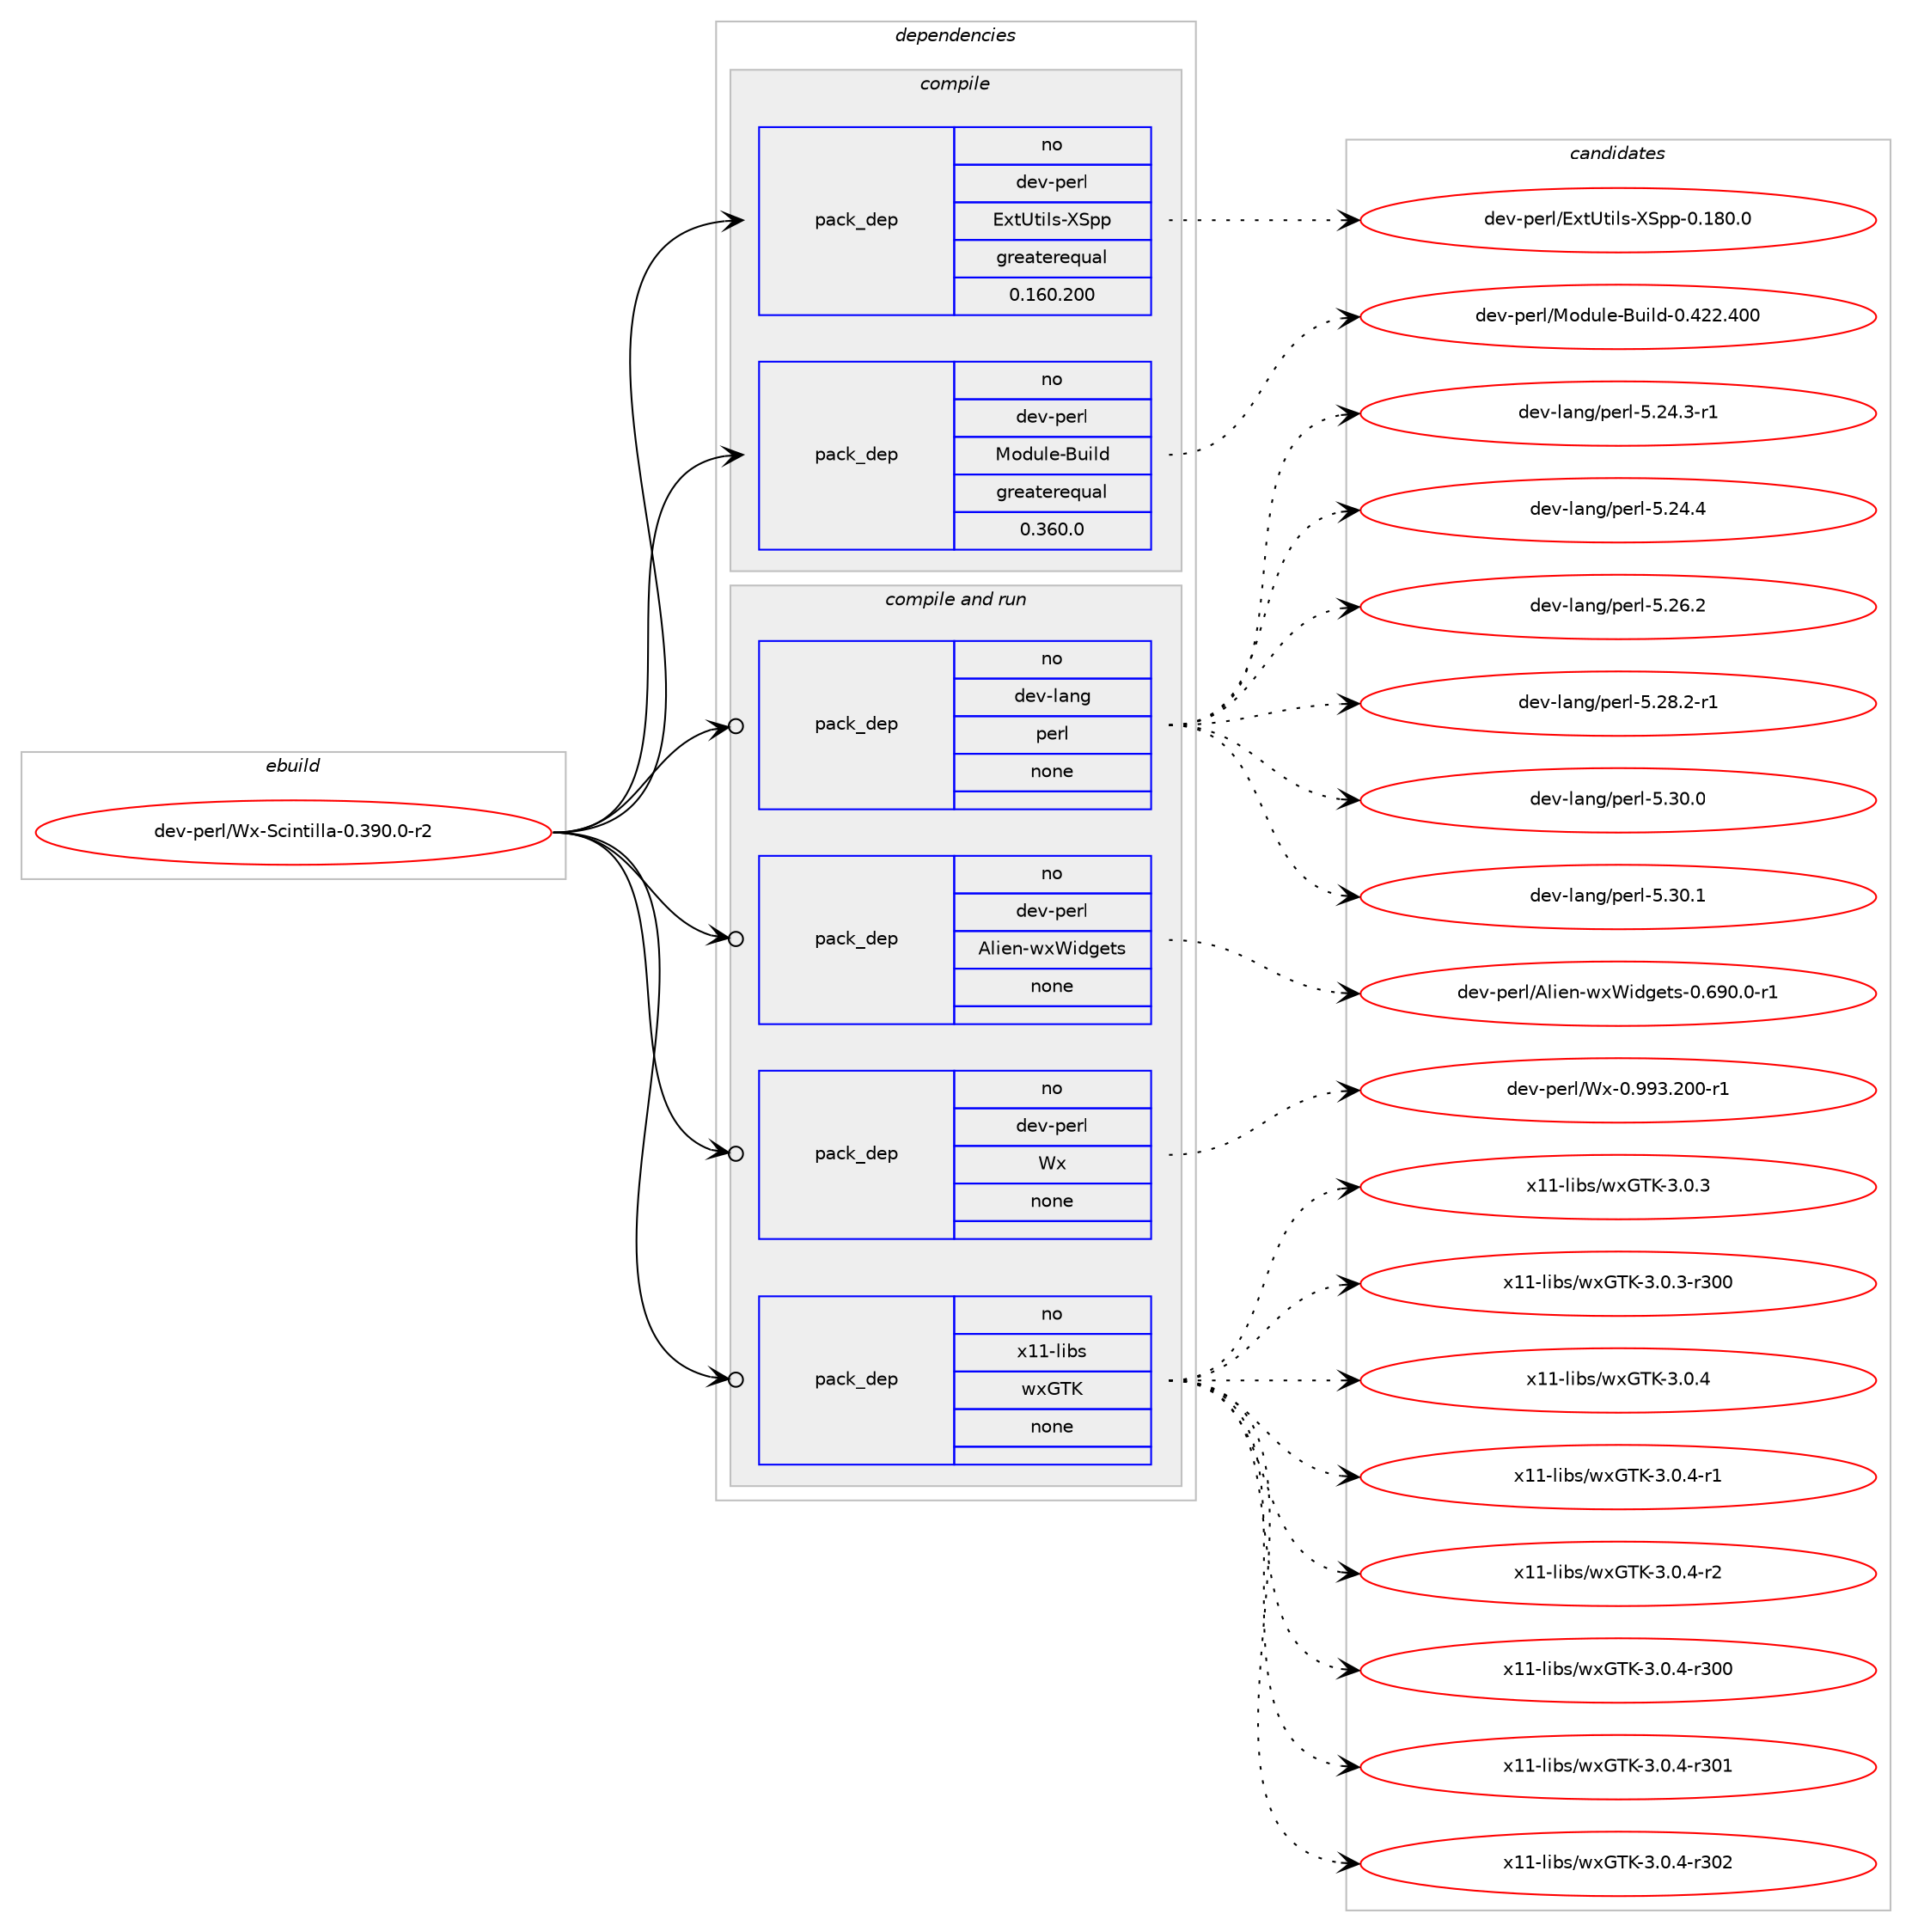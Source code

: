 digraph prolog {

# *************
# Graph options
# *************

newrank=true;
concentrate=true;
compound=true;
graph [rankdir=LR,fontname=Helvetica,fontsize=10,ranksep=1.5];#, ranksep=2.5, nodesep=0.2];
edge  [arrowhead=vee];
node  [fontname=Helvetica,fontsize=10];

# **********
# The ebuild
# **********

subgraph cluster_leftcol {
color=gray;
rank=same;
label=<<i>ebuild</i>>;
id [label="dev-perl/Wx-Scintilla-0.390.0-r2", color=red, width=4, href="../dev-perl/Wx-Scintilla-0.390.0-r2.svg"];
}

# ****************
# The dependencies
# ****************

subgraph cluster_midcol {
color=gray;
label=<<i>dependencies</i>>;
subgraph cluster_compile {
fillcolor="#eeeeee";
style=filled;
label=<<i>compile</i>>;
subgraph pack441556 {
dependency587769 [label=<<TABLE BORDER="0" CELLBORDER="1" CELLSPACING="0" CELLPADDING="4" WIDTH="220"><TR><TD ROWSPAN="6" CELLPADDING="30">pack_dep</TD></TR><TR><TD WIDTH="110">no</TD></TR><TR><TD>dev-perl</TD></TR><TR><TD>ExtUtils-XSpp</TD></TR><TR><TD>greaterequal</TD></TR><TR><TD>0.160.200</TD></TR></TABLE>>, shape=none, color=blue];
}
id:e -> dependency587769:w [weight=20,style="solid",arrowhead="vee"];
subgraph pack441557 {
dependency587770 [label=<<TABLE BORDER="0" CELLBORDER="1" CELLSPACING="0" CELLPADDING="4" WIDTH="220"><TR><TD ROWSPAN="6" CELLPADDING="30">pack_dep</TD></TR><TR><TD WIDTH="110">no</TD></TR><TR><TD>dev-perl</TD></TR><TR><TD>Module-Build</TD></TR><TR><TD>greaterequal</TD></TR><TR><TD>0.360.0</TD></TR></TABLE>>, shape=none, color=blue];
}
id:e -> dependency587770:w [weight=20,style="solid",arrowhead="vee"];
}
subgraph cluster_compileandrun {
fillcolor="#eeeeee";
style=filled;
label=<<i>compile and run</i>>;
subgraph pack441558 {
dependency587771 [label=<<TABLE BORDER="0" CELLBORDER="1" CELLSPACING="0" CELLPADDING="4" WIDTH="220"><TR><TD ROWSPAN="6" CELLPADDING="30">pack_dep</TD></TR><TR><TD WIDTH="110">no</TD></TR><TR><TD>dev-lang</TD></TR><TR><TD>perl</TD></TR><TR><TD>none</TD></TR><TR><TD></TD></TR></TABLE>>, shape=none, color=blue];
}
id:e -> dependency587771:w [weight=20,style="solid",arrowhead="odotvee"];
subgraph pack441559 {
dependency587772 [label=<<TABLE BORDER="0" CELLBORDER="1" CELLSPACING="0" CELLPADDING="4" WIDTH="220"><TR><TD ROWSPAN="6" CELLPADDING="30">pack_dep</TD></TR><TR><TD WIDTH="110">no</TD></TR><TR><TD>dev-perl</TD></TR><TR><TD>Alien-wxWidgets</TD></TR><TR><TD>none</TD></TR><TR><TD></TD></TR></TABLE>>, shape=none, color=blue];
}
id:e -> dependency587772:w [weight=20,style="solid",arrowhead="odotvee"];
subgraph pack441560 {
dependency587773 [label=<<TABLE BORDER="0" CELLBORDER="1" CELLSPACING="0" CELLPADDING="4" WIDTH="220"><TR><TD ROWSPAN="6" CELLPADDING="30">pack_dep</TD></TR><TR><TD WIDTH="110">no</TD></TR><TR><TD>dev-perl</TD></TR><TR><TD>Wx</TD></TR><TR><TD>none</TD></TR><TR><TD></TD></TR></TABLE>>, shape=none, color=blue];
}
id:e -> dependency587773:w [weight=20,style="solid",arrowhead="odotvee"];
subgraph pack441561 {
dependency587774 [label=<<TABLE BORDER="0" CELLBORDER="1" CELLSPACING="0" CELLPADDING="4" WIDTH="220"><TR><TD ROWSPAN="6" CELLPADDING="30">pack_dep</TD></TR><TR><TD WIDTH="110">no</TD></TR><TR><TD>x11-libs</TD></TR><TR><TD>wxGTK</TD></TR><TR><TD>none</TD></TR><TR><TD></TD></TR></TABLE>>, shape=none, color=blue];
}
id:e -> dependency587774:w [weight=20,style="solid",arrowhead="odotvee"];
}
subgraph cluster_run {
fillcolor="#eeeeee";
style=filled;
label=<<i>run</i>>;
}
}

# **************
# The candidates
# **************

subgraph cluster_choices {
rank=same;
color=gray;
label=<<i>candidates</i>>;

subgraph choice441556 {
color=black;
nodesep=1;
choice100101118451121011141084769120116851161051081154588831121124548464956484648 [label="dev-perl/ExtUtils-XSpp-0.180.0", color=red, width=4,href="../dev-perl/ExtUtils-XSpp-0.180.0.svg"];
dependency587769:e -> choice100101118451121011141084769120116851161051081154588831121124548464956484648:w [style=dotted,weight="100"];
}
subgraph choice441557 {
color=black;
nodesep=1;
choice100101118451121011141084777111100117108101456611710510810045484652505046524848 [label="dev-perl/Module-Build-0.422.400", color=red, width=4,href="../dev-perl/Module-Build-0.422.400.svg"];
dependency587770:e -> choice100101118451121011141084777111100117108101456611710510810045484652505046524848:w [style=dotted,weight="100"];
}
subgraph choice441558 {
color=black;
nodesep=1;
choice100101118451089711010347112101114108455346505246514511449 [label="dev-lang/perl-5.24.3-r1", color=red, width=4,href="../dev-lang/perl-5.24.3-r1.svg"];
choice10010111845108971101034711210111410845534650524652 [label="dev-lang/perl-5.24.4", color=red, width=4,href="../dev-lang/perl-5.24.4.svg"];
choice10010111845108971101034711210111410845534650544650 [label="dev-lang/perl-5.26.2", color=red, width=4,href="../dev-lang/perl-5.26.2.svg"];
choice100101118451089711010347112101114108455346505646504511449 [label="dev-lang/perl-5.28.2-r1", color=red, width=4,href="../dev-lang/perl-5.28.2-r1.svg"];
choice10010111845108971101034711210111410845534651484648 [label="dev-lang/perl-5.30.0", color=red, width=4,href="../dev-lang/perl-5.30.0.svg"];
choice10010111845108971101034711210111410845534651484649 [label="dev-lang/perl-5.30.1", color=red, width=4,href="../dev-lang/perl-5.30.1.svg"];
dependency587771:e -> choice100101118451089711010347112101114108455346505246514511449:w [style=dotted,weight="100"];
dependency587771:e -> choice10010111845108971101034711210111410845534650524652:w [style=dotted,weight="100"];
dependency587771:e -> choice10010111845108971101034711210111410845534650544650:w [style=dotted,weight="100"];
dependency587771:e -> choice100101118451089711010347112101114108455346505646504511449:w [style=dotted,weight="100"];
dependency587771:e -> choice10010111845108971101034711210111410845534651484648:w [style=dotted,weight="100"];
dependency587771:e -> choice10010111845108971101034711210111410845534651484649:w [style=dotted,weight="100"];
}
subgraph choice441559 {
color=black;
nodesep=1;
choice100101118451121011141084765108105101110451191208710510010310111611545484654574846484511449 [label="dev-perl/Alien-wxWidgets-0.690.0-r1", color=red, width=4,href="../dev-perl/Alien-wxWidgets-0.690.0-r1.svg"];
dependency587772:e -> choice100101118451121011141084765108105101110451191208710510010310111611545484654574846484511449:w [style=dotted,weight="100"];
}
subgraph choice441560 {
color=black;
nodesep=1;
choice100101118451121011141084787120454846575751465048484511449 [label="dev-perl/Wx-0.993.200-r1", color=red, width=4,href="../dev-perl/Wx-0.993.200-r1.svg"];
dependency587773:e -> choice100101118451121011141084787120454846575751465048484511449:w [style=dotted,weight="100"];
}
subgraph choice441561 {
color=black;
nodesep=1;
choice1204949451081059811547119120718475455146484651 [label="x11-libs/wxGTK-3.0.3", color=red, width=4,href="../x11-libs/wxGTK-3.0.3.svg"];
choice120494945108105981154711912071847545514648465145114514848 [label="x11-libs/wxGTK-3.0.3-r300", color=red, width=4,href="../x11-libs/wxGTK-3.0.3-r300.svg"];
choice1204949451081059811547119120718475455146484652 [label="x11-libs/wxGTK-3.0.4", color=red, width=4,href="../x11-libs/wxGTK-3.0.4.svg"];
choice12049494510810598115471191207184754551464846524511449 [label="x11-libs/wxGTK-3.0.4-r1", color=red, width=4,href="../x11-libs/wxGTK-3.0.4-r1.svg"];
choice12049494510810598115471191207184754551464846524511450 [label="x11-libs/wxGTK-3.0.4-r2", color=red, width=4,href="../x11-libs/wxGTK-3.0.4-r2.svg"];
choice120494945108105981154711912071847545514648465245114514848 [label="x11-libs/wxGTK-3.0.4-r300", color=red, width=4,href="../x11-libs/wxGTK-3.0.4-r300.svg"];
choice120494945108105981154711912071847545514648465245114514849 [label="x11-libs/wxGTK-3.0.4-r301", color=red, width=4,href="../x11-libs/wxGTK-3.0.4-r301.svg"];
choice120494945108105981154711912071847545514648465245114514850 [label="x11-libs/wxGTK-3.0.4-r302", color=red, width=4,href="../x11-libs/wxGTK-3.0.4-r302.svg"];
dependency587774:e -> choice1204949451081059811547119120718475455146484651:w [style=dotted,weight="100"];
dependency587774:e -> choice120494945108105981154711912071847545514648465145114514848:w [style=dotted,weight="100"];
dependency587774:e -> choice1204949451081059811547119120718475455146484652:w [style=dotted,weight="100"];
dependency587774:e -> choice12049494510810598115471191207184754551464846524511449:w [style=dotted,weight="100"];
dependency587774:e -> choice12049494510810598115471191207184754551464846524511450:w [style=dotted,weight="100"];
dependency587774:e -> choice120494945108105981154711912071847545514648465245114514848:w [style=dotted,weight="100"];
dependency587774:e -> choice120494945108105981154711912071847545514648465245114514849:w [style=dotted,weight="100"];
dependency587774:e -> choice120494945108105981154711912071847545514648465245114514850:w [style=dotted,weight="100"];
}
}

}
